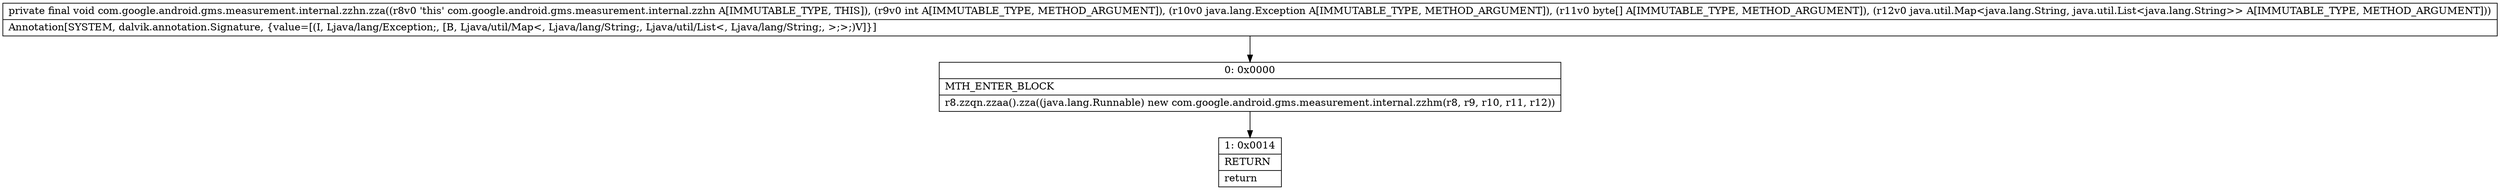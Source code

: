 digraph "CFG forcom.google.android.gms.measurement.internal.zzhn.zza(ILjava\/lang\/Exception;[BLjava\/util\/Map;)V" {
Node_0 [shape=record,label="{0\:\ 0x0000|MTH_ENTER_BLOCK\l|r8.zzqn.zzaa().zza((java.lang.Runnable) new com.google.android.gms.measurement.internal.zzhm(r8, r9, r10, r11, r12))\l}"];
Node_1 [shape=record,label="{1\:\ 0x0014|RETURN\l|return\l}"];
MethodNode[shape=record,label="{private final void com.google.android.gms.measurement.internal.zzhn.zza((r8v0 'this' com.google.android.gms.measurement.internal.zzhn A[IMMUTABLE_TYPE, THIS]), (r9v0 int A[IMMUTABLE_TYPE, METHOD_ARGUMENT]), (r10v0 java.lang.Exception A[IMMUTABLE_TYPE, METHOD_ARGUMENT]), (r11v0 byte[] A[IMMUTABLE_TYPE, METHOD_ARGUMENT]), (r12v0 java.util.Map\<java.lang.String, java.util.List\<java.lang.String\>\> A[IMMUTABLE_TYPE, METHOD_ARGUMENT]))  | Annotation[SYSTEM, dalvik.annotation.Signature, \{value=[(I, Ljava\/lang\/Exception;, [B, Ljava\/util\/Map\<, Ljava\/lang\/String;, Ljava\/util\/List\<, Ljava\/lang\/String;, \>;\>;)V]\}]\l}"];
MethodNode -> Node_0;
Node_0 -> Node_1;
}

